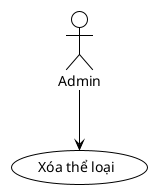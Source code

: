 @startuml UC030-Xoa-The-Loai
!theme plain

actor Admin
usecase "Xóa thể loại" as UC030

Admin --> UC030

@enduml
